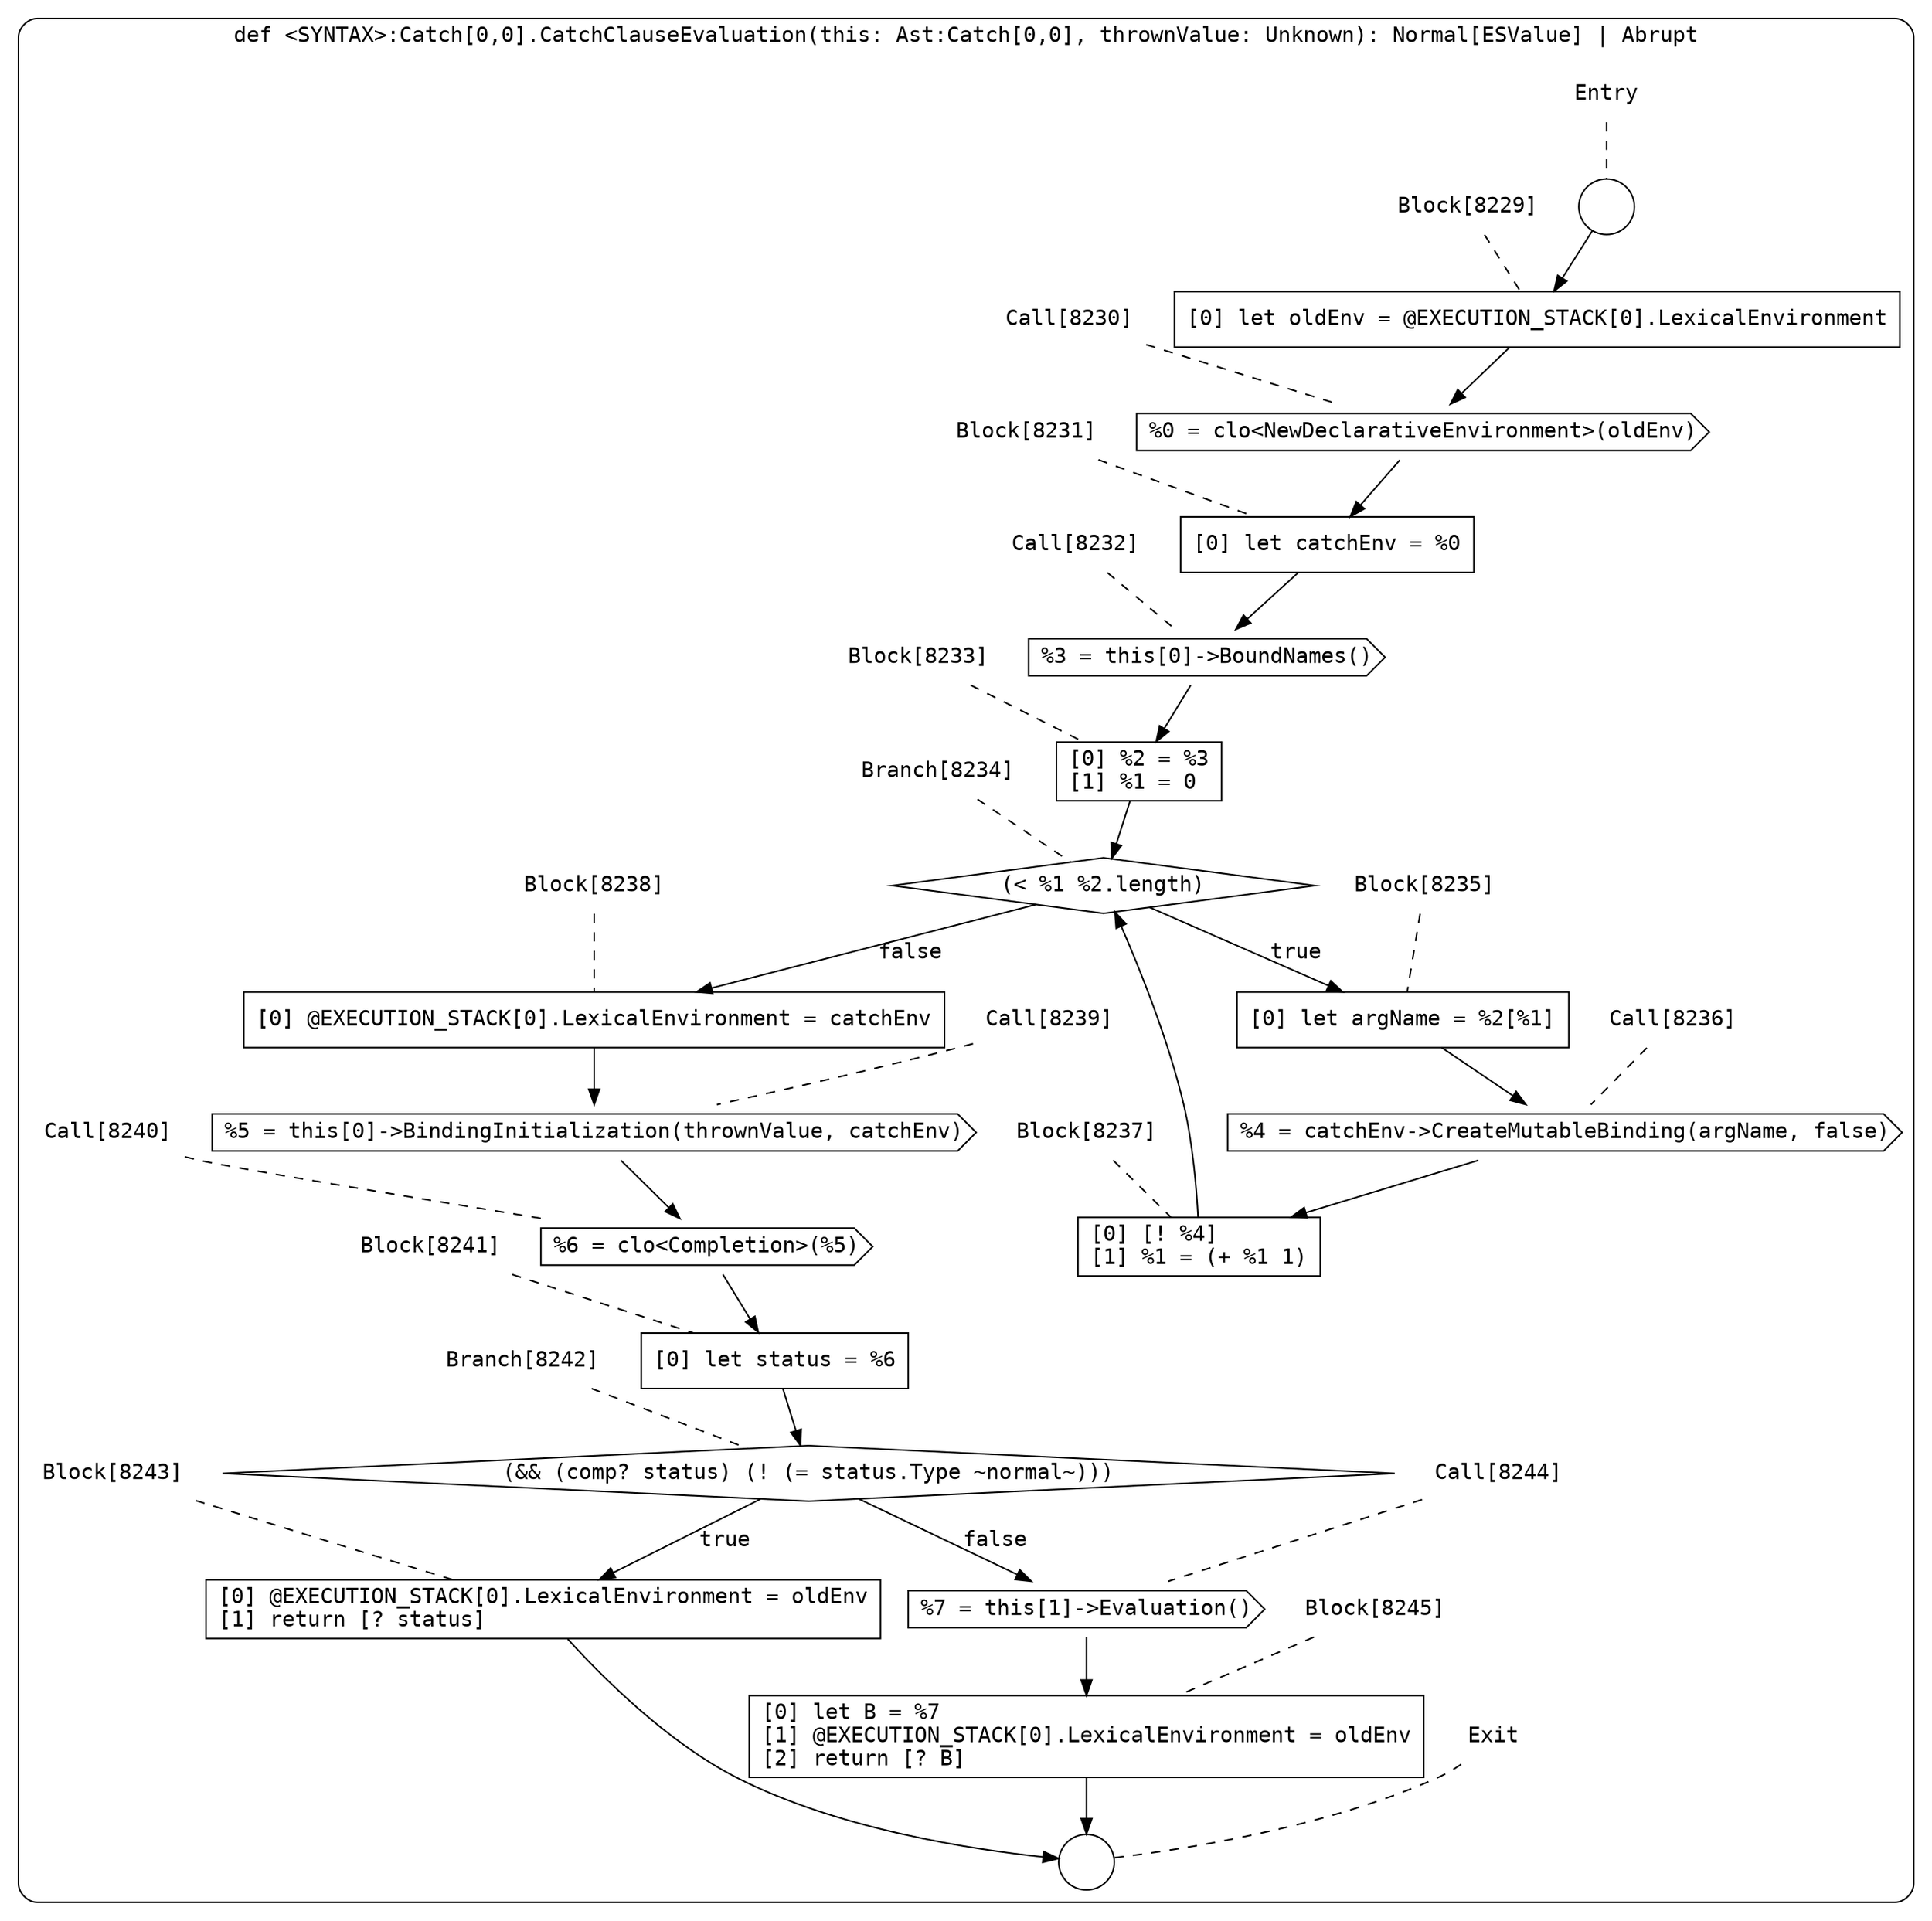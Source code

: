 digraph {
  graph [fontname = "Consolas"]
  node [fontname = "Consolas"]
  edge [fontname = "Consolas"]
  subgraph cluster1504 {
    label = "def <SYNTAX>:Catch[0,0].CatchClauseEvaluation(this: Ast:Catch[0,0], thrownValue: Unknown): Normal[ESValue] | Abrupt"
    style = rounded
    cluster1504_entry_name [shape=none, label=<<font color="black">Entry</font>>]
    cluster1504_entry_name -> cluster1504_entry [arrowhead=none, color="black", style=dashed]
    cluster1504_entry [shape=circle label=" " color="black" fillcolor="white" style=filled]
    cluster1504_entry -> node8229 [color="black"]
    cluster1504_exit_name [shape=none, label=<<font color="black">Exit</font>>]
    cluster1504_exit_name -> cluster1504_exit [arrowhead=none, color="black", style=dashed]
    cluster1504_exit [shape=circle label=" " color="black" fillcolor="white" style=filled]
    node8229_name [shape=none, label=<<font color="black">Block[8229]</font>>]
    node8229_name -> node8229 [arrowhead=none, color="black", style=dashed]
    node8229 [shape=box, label=<<font color="black">[0] let oldEnv = @EXECUTION_STACK[0].LexicalEnvironment<BR ALIGN="LEFT"/></font>> color="black" fillcolor="white", style=filled]
    node8229 -> node8230 [color="black"]
    node8230_name [shape=none, label=<<font color="black">Call[8230]</font>>]
    node8230_name -> node8230 [arrowhead=none, color="black", style=dashed]
    node8230 [shape=cds, label=<<font color="black">%0 = clo&lt;NewDeclarativeEnvironment&gt;(oldEnv)</font>> color="black" fillcolor="white", style=filled]
    node8230 -> node8231 [color="black"]
    node8231_name [shape=none, label=<<font color="black">Block[8231]</font>>]
    node8231_name -> node8231 [arrowhead=none, color="black", style=dashed]
    node8231 [shape=box, label=<<font color="black">[0] let catchEnv = %0<BR ALIGN="LEFT"/></font>> color="black" fillcolor="white", style=filled]
    node8231 -> node8232 [color="black"]
    node8232_name [shape=none, label=<<font color="black">Call[8232]</font>>]
    node8232_name -> node8232 [arrowhead=none, color="black", style=dashed]
    node8232 [shape=cds, label=<<font color="black">%3 = this[0]-&gt;BoundNames()</font>> color="black" fillcolor="white", style=filled]
    node8232 -> node8233 [color="black"]
    node8233_name [shape=none, label=<<font color="black">Block[8233]</font>>]
    node8233_name -> node8233 [arrowhead=none, color="black", style=dashed]
    node8233 [shape=box, label=<<font color="black">[0] %2 = %3<BR ALIGN="LEFT"/>[1] %1 = 0<BR ALIGN="LEFT"/></font>> color="black" fillcolor="white", style=filled]
    node8233 -> node8234 [color="black"]
    node8234_name [shape=none, label=<<font color="black">Branch[8234]</font>>]
    node8234_name -> node8234 [arrowhead=none, color="black", style=dashed]
    node8234 [shape=diamond, label=<<font color="black">(&lt; %1 %2.length)</font>> color="black" fillcolor="white", style=filled]
    node8234 -> node8235 [label=<<font color="black">true</font>> color="black"]
    node8234 -> node8238 [label=<<font color="black">false</font>> color="black"]
    node8235_name [shape=none, label=<<font color="black">Block[8235]</font>>]
    node8235_name -> node8235 [arrowhead=none, color="black", style=dashed]
    node8235 [shape=box, label=<<font color="black">[0] let argName = %2[%1]<BR ALIGN="LEFT"/></font>> color="black" fillcolor="white", style=filled]
    node8235 -> node8236 [color="black"]
    node8238_name [shape=none, label=<<font color="black">Block[8238]</font>>]
    node8238_name -> node8238 [arrowhead=none, color="black", style=dashed]
    node8238 [shape=box, label=<<font color="black">[0] @EXECUTION_STACK[0].LexicalEnvironment = catchEnv<BR ALIGN="LEFT"/></font>> color="black" fillcolor="white", style=filled]
    node8238 -> node8239 [color="black"]
    node8236_name [shape=none, label=<<font color="black">Call[8236]</font>>]
    node8236_name -> node8236 [arrowhead=none, color="black", style=dashed]
    node8236 [shape=cds, label=<<font color="black">%4 = catchEnv-&gt;CreateMutableBinding(argName, false)</font>> color="black" fillcolor="white", style=filled]
    node8236 -> node8237 [color="black"]
    node8239_name [shape=none, label=<<font color="black">Call[8239]</font>>]
    node8239_name -> node8239 [arrowhead=none, color="black", style=dashed]
    node8239 [shape=cds, label=<<font color="black">%5 = this[0]-&gt;BindingInitialization(thrownValue, catchEnv)</font>> color="black" fillcolor="white", style=filled]
    node8239 -> node8240 [color="black"]
    node8237_name [shape=none, label=<<font color="black">Block[8237]</font>>]
    node8237_name -> node8237 [arrowhead=none, color="black", style=dashed]
    node8237 [shape=box, label=<<font color="black">[0] [! %4]<BR ALIGN="LEFT"/>[1] %1 = (+ %1 1)<BR ALIGN="LEFT"/></font>> color="black" fillcolor="white", style=filled]
    node8237 -> node8234 [color="black"]
    node8240_name [shape=none, label=<<font color="black">Call[8240]</font>>]
    node8240_name -> node8240 [arrowhead=none, color="black", style=dashed]
    node8240 [shape=cds, label=<<font color="black">%6 = clo&lt;Completion&gt;(%5)</font>> color="black" fillcolor="white", style=filled]
    node8240 -> node8241 [color="black"]
    node8241_name [shape=none, label=<<font color="black">Block[8241]</font>>]
    node8241_name -> node8241 [arrowhead=none, color="black", style=dashed]
    node8241 [shape=box, label=<<font color="black">[0] let status = %6<BR ALIGN="LEFT"/></font>> color="black" fillcolor="white", style=filled]
    node8241 -> node8242 [color="black"]
    node8242_name [shape=none, label=<<font color="black">Branch[8242]</font>>]
    node8242_name -> node8242 [arrowhead=none, color="black", style=dashed]
    node8242 [shape=diamond, label=<<font color="black">(&amp;&amp; (comp? status) (! (= status.Type ~normal~)))</font>> color="black" fillcolor="white", style=filled]
    node8242 -> node8243 [label=<<font color="black">true</font>> color="black"]
    node8242 -> node8244 [label=<<font color="black">false</font>> color="black"]
    node8243_name [shape=none, label=<<font color="black">Block[8243]</font>>]
    node8243_name -> node8243 [arrowhead=none, color="black", style=dashed]
    node8243 [shape=box, label=<<font color="black">[0] @EXECUTION_STACK[0].LexicalEnvironment = oldEnv<BR ALIGN="LEFT"/>[1] return [? status]<BR ALIGN="LEFT"/></font>> color="black" fillcolor="white", style=filled]
    node8243 -> cluster1504_exit [color="black"]
    node8244_name [shape=none, label=<<font color="black">Call[8244]</font>>]
    node8244_name -> node8244 [arrowhead=none, color="black", style=dashed]
    node8244 [shape=cds, label=<<font color="black">%7 = this[1]-&gt;Evaluation()</font>> color="black" fillcolor="white", style=filled]
    node8244 -> node8245 [color="black"]
    node8245_name [shape=none, label=<<font color="black">Block[8245]</font>>]
    node8245_name -> node8245 [arrowhead=none, color="black", style=dashed]
    node8245 [shape=box, label=<<font color="black">[0] let B = %7<BR ALIGN="LEFT"/>[1] @EXECUTION_STACK[0].LexicalEnvironment = oldEnv<BR ALIGN="LEFT"/>[2] return [? B]<BR ALIGN="LEFT"/></font>> color="black" fillcolor="white", style=filled]
    node8245 -> cluster1504_exit [color="black"]
  }
}